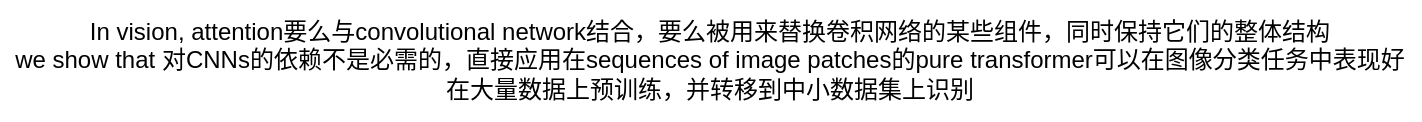 <mxfile version="21.6.9" type="github">
  <diagram name="第 1 页" id="QMaBmCtcyCEy_2AJ-6uD">
    <mxGraphModel dx="768" dy="449" grid="1" gridSize="10" guides="1" tooltips="1" connect="1" arrows="1" fold="1" page="1" pageScale="1" pageWidth="827" pageHeight="1169" math="0" shadow="0">
      <root>
        <mxCell id="0" />
        <mxCell id="1" parent="0" />
        <mxCell id="YW1NydqgsvoQKS5MBS7z-1" value="In vision, attention要么与convolutional network结合，要么被用来替换卷积网络的某些组件，同时保持它们的整体结构&lt;br&gt;we show that 对CNNs的依赖不是必需的，直接应用在sequences of image patches的pure transformer可以在图像分类任务中表现好&lt;br&gt;在大量数据上预训练，并转移到中小数据集上识别" style="text;html=1;strokeColor=none;fillColor=none;align=center;verticalAlign=middle;whiteSpace=wrap;rounded=0;" vertex="1" parent="1">
          <mxGeometry x="60" y="60" width="710" height="60" as="geometry" />
        </mxCell>
      </root>
    </mxGraphModel>
  </diagram>
</mxfile>
